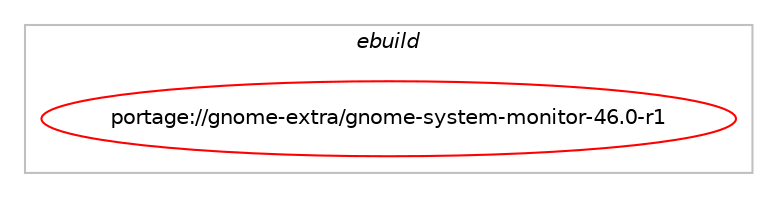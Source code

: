 digraph prolog {

# *************
# Graph options
# *************

newrank=true;
concentrate=true;
compound=true;
graph [rankdir=LR,fontname=Helvetica,fontsize=10,ranksep=1.5];#, ranksep=2.5, nodesep=0.2];
edge  [arrowhead=vee];
node  [fontname=Helvetica,fontsize=10];

# **********
# The ebuild
# **********

subgraph cluster_leftcol {
color=gray;
label=<<i>ebuild</i>>;
id [label="portage://gnome-extra/gnome-system-monitor-46.0-r1", color=red, width=4, href="../gnome-extra/gnome-system-monitor-46.0-r1.svg"];
}

# ****************
# The dependencies
# ****************

subgraph cluster_midcol {
color=gray;
label=<<i>dependencies</i>>;
subgraph cluster_compile {
fillcolor="#eeeeee";
style=filled;
label=<<i>compile</i>>;
# *** BEGIN UNKNOWN DEPENDENCY TYPE (TODO) ***
# id -> equal(use_conditional_group(positive,X,portage://gnome-extra/gnome-system-monitor-46.0-r1,[package_dependency(portage://gnome-extra/gnome-system-monitor-46.0-r1,install,no,x11-libs,libwnck,greaterequal,[2.91.0,,,2.91.0],[slot(3)],[])]))
# *** END UNKNOWN DEPENDENCY TYPE (TODO) ***

# *** BEGIN UNKNOWN DEPENDENCY TYPE (TODO) ***
# id -> equal(use_conditional_group(positive,systemd,portage://gnome-extra/gnome-system-monitor-46.0-r1,[package_dependency(portage://gnome-extra/gnome-system-monitor-46.0-r1,install,no,sys-apps,systemd,greaterequal,[44,,,44],[slot(0),equal],[])]))
# *** END UNKNOWN DEPENDENCY TYPE (TODO) ***

# *** BEGIN UNKNOWN DEPENDENCY TYPE (TODO) ***
# id -> equal(package_dependency(portage://gnome-extra/gnome-system-monitor-46.0-r1,install,no,dev-cpp,glibmm,greaterequal,[2.68,,,2.68],[slot(2.68)],[]))
# *** END UNKNOWN DEPENDENCY TYPE (TODO) ***

# *** BEGIN UNKNOWN DEPENDENCY TYPE (TODO) ***
# id -> equal(package_dependency(portage://gnome-extra/gnome-system-monitor-46.0-r1,install,no,dev-cpp,gtkmm,greaterequal,[4.0.0,,,4.0.0],[slot(4.0)],[]))
# *** END UNKNOWN DEPENDENCY TYPE (TODO) ***

# *** BEGIN UNKNOWN DEPENDENCY TYPE (TODO) ***
# id -> equal(package_dependency(portage://gnome-extra/gnome-system-monitor-46.0-r1,install,no,dev-libs,glib,greaterequal,[2.56.0,,,2.56.0],[slot(2)],[]))
# *** END UNKNOWN DEPENDENCY TYPE (TODO) ***

# *** BEGIN UNKNOWN DEPENDENCY TYPE (TODO) ***
# id -> equal(package_dependency(portage://gnome-extra/gnome-system-monitor-46.0-r1,install,no,dev-libs,libxml2,greaterequal,[2.0,,,2.0],[slot(2)],[]))
# *** END UNKNOWN DEPENDENCY TYPE (TODO) ***

# *** BEGIN UNKNOWN DEPENDENCY TYPE (TODO) ***
# id -> equal(package_dependency(portage://gnome-extra/gnome-system-monitor-46.0-r1,install,no,gnome-base,libgtop,greaterequal,[2.41.2,,,2.41.2],[slot(2),equal],[]))
# *** END UNKNOWN DEPENDENCY TYPE (TODO) ***

# *** BEGIN UNKNOWN DEPENDENCY TYPE (TODO) ***
# id -> equal(package_dependency(portage://gnome-extra/gnome-system-monitor-46.0-r1,install,no,gnome-base,librsvg,greaterequal,[2.46,,,2.46],[slot(2)],[]))
# *** END UNKNOWN DEPENDENCY TYPE (TODO) ***

# *** BEGIN UNKNOWN DEPENDENCY TYPE (TODO) ***
# id -> equal(package_dependency(portage://gnome-extra/gnome-system-monitor-46.0-r1,install,no,gui-libs,gtk,greaterequal,[4.12.0,,,4.12.0],[slot(4)],[use(optenable(X),positive)]))
# *** END UNKNOWN DEPENDENCY TYPE (TODO) ***

# *** BEGIN UNKNOWN DEPENDENCY TYPE (TODO) ***
# id -> equal(package_dependency(portage://gnome-extra/gnome-system-monitor-46.0-r1,install,no,gui-libs,libadwaita,greaterequal,[1.4.0,,,1.4.0],[slot(1)],[]))
# *** END UNKNOWN DEPENDENCY TYPE (TODO) ***

}
subgraph cluster_compileandrun {
fillcolor="#eeeeee";
style=filled;
label=<<i>compile and run</i>>;
}
subgraph cluster_run {
fillcolor="#eeeeee";
style=filled;
label=<<i>run</i>>;
# *** BEGIN UNKNOWN DEPENDENCY TYPE (TODO) ***
# id -> equal(use_conditional_group(positive,X,portage://gnome-extra/gnome-system-monitor-46.0-r1,[package_dependency(portage://gnome-extra/gnome-system-monitor-46.0-r1,run,no,x11-libs,libwnck,greaterequal,[2.91.0,,,2.91.0],[slot(3)],[])]))
# *** END UNKNOWN DEPENDENCY TYPE (TODO) ***

# *** BEGIN UNKNOWN DEPENDENCY TYPE (TODO) ***
# id -> equal(use_conditional_group(positive,systemd,portage://gnome-extra/gnome-system-monitor-46.0-r1,[package_dependency(portage://gnome-extra/gnome-system-monitor-46.0-r1,run,no,sys-apps,systemd,greaterequal,[44,,,44],[slot(0),equal],[])]))
# *** END UNKNOWN DEPENDENCY TYPE (TODO) ***

# *** BEGIN UNKNOWN DEPENDENCY TYPE (TODO) ***
# id -> equal(package_dependency(portage://gnome-extra/gnome-system-monitor-46.0-r1,run,no,dev-cpp,glibmm,greaterequal,[2.68,,,2.68],[slot(2.68)],[]))
# *** END UNKNOWN DEPENDENCY TYPE (TODO) ***

# *** BEGIN UNKNOWN DEPENDENCY TYPE (TODO) ***
# id -> equal(package_dependency(portage://gnome-extra/gnome-system-monitor-46.0-r1,run,no,dev-cpp,gtkmm,greaterequal,[4.0.0,,,4.0.0],[slot(4.0)],[]))
# *** END UNKNOWN DEPENDENCY TYPE (TODO) ***

# *** BEGIN UNKNOWN DEPENDENCY TYPE (TODO) ***
# id -> equal(package_dependency(portage://gnome-extra/gnome-system-monitor-46.0-r1,run,no,dev-libs,glib,greaterequal,[2.56.0,,,2.56.0],[slot(2)],[]))
# *** END UNKNOWN DEPENDENCY TYPE (TODO) ***

# *** BEGIN UNKNOWN DEPENDENCY TYPE (TODO) ***
# id -> equal(package_dependency(portage://gnome-extra/gnome-system-monitor-46.0-r1,run,no,dev-libs,libxml2,greaterequal,[2.0,,,2.0],[slot(2)],[]))
# *** END UNKNOWN DEPENDENCY TYPE (TODO) ***

# *** BEGIN UNKNOWN DEPENDENCY TYPE (TODO) ***
# id -> equal(package_dependency(portage://gnome-extra/gnome-system-monitor-46.0-r1,run,no,gnome-base,libgtop,greaterequal,[2.41.2,,,2.41.2],[slot(2),equal],[]))
# *** END UNKNOWN DEPENDENCY TYPE (TODO) ***

# *** BEGIN UNKNOWN DEPENDENCY TYPE (TODO) ***
# id -> equal(package_dependency(portage://gnome-extra/gnome-system-monitor-46.0-r1,run,no,gnome-base,librsvg,greaterequal,[2.46,,,2.46],[slot(2)],[]))
# *** END UNKNOWN DEPENDENCY TYPE (TODO) ***

# *** BEGIN UNKNOWN DEPENDENCY TYPE (TODO) ***
# id -> equal(package_dependency(portage://gnome-extra/gnome-system-monitor-46.0-r1,run,no,gui-libs,gtk,greaterequal,[4.12.0,,,4.12.0],[slot(4)],[use(optenable(X),positive)]))
# *** END UNKNOWN DEPENDENCY TYPE (TODO) ***

# *** BEGIN UNKNOWN DEPENDENCY TYPE (TODO) ***
# id -> equal(package_dependency(portage://gnome-extra/gnome-system-monitor-46.0-r1,run,no,gui-libs,libadwaita,greaterequal,[1.4.0,,,1.4.0],[slot(1)],[]))
# *** END UNKNOWN DEPENDENCY TYPE (TODO) ***

}
}

# **************
# The candidates
# **************

subgraph cluster_choices {
rank=same;
color=gray;
label=<<i>candidates</i>>;

}

}
